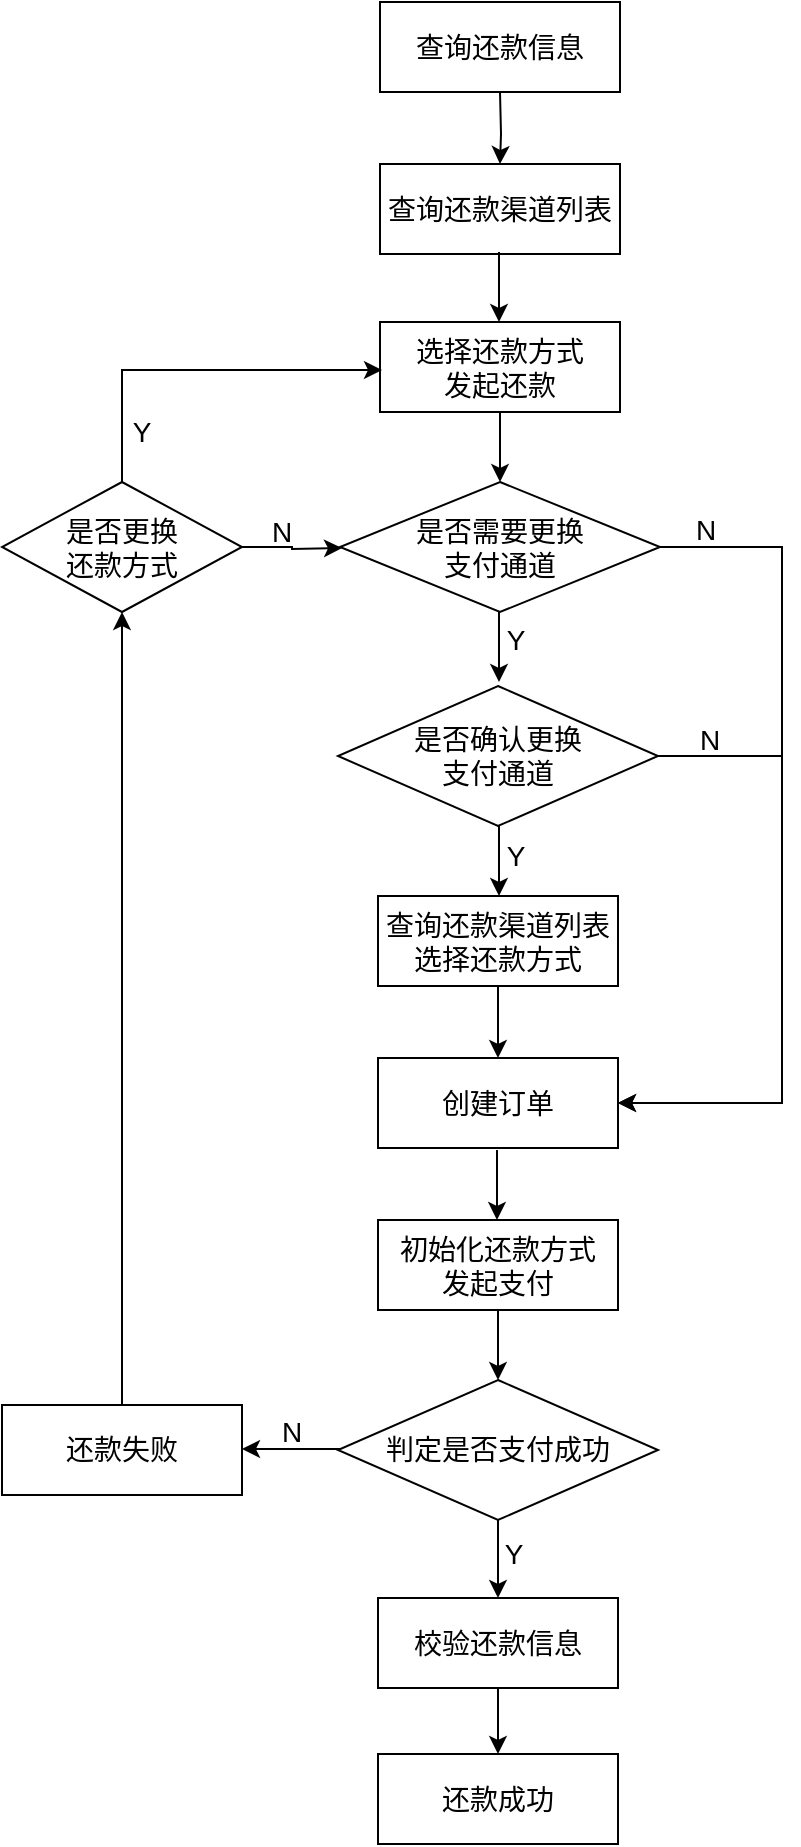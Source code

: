 <mxfile version="14.4.3" type="github"><diagram id="vwF_ieOKnhvPEa65OvTE" name="Page-1"><mxGraphModel dx="1550" dy="779" grid="1" gridSize="10" guides="1" tooltips="1" connect="1" arrows="1" fold="1" page="1" pageScale="1" pageWidth="827" pageHeight="1169" background="none" math="0" shadow="0"><root><mxCell id="0"/><mxCell id="1" parent="0"/><mxCell id="lR9WPb_dqW-pH6ExbtFu-99" value="" style="group" vertex="1" connectable="0" parent="1"><mxGeometry x="150" y="66" width="390" height="921" as="geometry"/></mxCell><mxCell id="lR9WPb_dqW-pH6ExbtFu-62" value="" style="edgeStyle=orthogonalEdgeStyle;rounded=0;orthogonalLoop=1;jettySize=auto;html=1;fontSize=14;" edge="1" parent="lR9WPb_dqW-pH6ExbtFu-99" target="lR9WPb_dqW-pH6ExbtFu-63"><mxGeometry relative="1" as="geometry"><mxPoint x="249" y="45" as="sourcePoint"/></mxGeometry></mxCell><mxCell id="lR9WPb_dqW-pH6ExbtFu-63" value="查询还款渠道列表" style="rounded=0;whiteSpace=wrap;html=1;fontSize=14;" vertex="1" parent="lR9WPb_dqW-pH6ExbtFu-99"><mxGeometry x="189" y="81" width="120" height="45" as="geometry"/></mxCell><mxCell id="lR9WPb_dqW-pH6ExbtFu-64" value="选择还款方式&lt;br&gt;发起还款" style="rounded=0;whiteSpace=wrap;html=1;fontSize=14;" vertex="1" parent="lR9WPb_dqW-pH6ExbtFu-99"><mxGeometry x="189" y="160" width="120" height="45" as="geometry"/></mxCell><mxCell id="lR9WPb_dqW-pH6ExbtFu-65" value="" style="edgeStyle=orthogonalEdgeStyle;rounded=0;orthogonalLoop=1;jettySize=auto;html=1;fontSize=14;" edge="1" parent="lR9WPb_dqW-pH6ExbtFu-99"><mxGeometry relative="1" as="geometry"><mxPoint x="248.5" y="125" as="sourcePoint"/><mxPoint x="248.5" y="160" as="targetPoint"/></mxGeometry></mxCell><mxCell id="lR9WPb_dqW-pH6ExbtFu-66" value="&lt;span&gt;是否需要更换&lt;br&gt;支付通道&lt;/span&gt;" style="rhombus;whiteSpace=wrap;html=1;fontSize=14;" vertex="1" parent="lR9WPb_dqW-pH6ExbtFu-99"><mxGeometry x="169" y="240" width="160" height="65" as="geometry"/></mxCell><mxCell id="lR9WPb_dqW-pH6ExbtFu-67" value="" style="edgeStyle=orthogonalEdgeStyle;rounded=0;orthogonalLoop=1;jettySize=auto;html=1;fontSize=14;entryX=0.5;entryY=0;entryDx=0;entryDy=0;" edge="1" parent="lR9WPb_dqW-pH6ExbtFu-99" source="lR9WPb_dqW-pH6ExbtFu-64" target="lR9WPb_dqW-pH6ExbtFu-66"><mxGeometry relative="1" as="geometry"/></mxCell><mxCell id="lR9WPb_dqW-pH6ExbtFu-68" value="创建订单" style="whiteSpace=wrap;html=1;fontSize=14;" vertex="1" parent="lR9WPb_dqW-pH6ExbtFu-99"><mxGeometry x="188" y="528" width="120" height="45" as="geometry"/></mxCell><mxCell id="lR9WPb_dqW-pH6ExbtFu-69" value="" style="edgeStyle=orthogonalEdgeStyle;rounded=0;orthogonalLoop=1;jettySize=auto;html=1;exitX=1;exitY=0.5;exitDx=0;exitDy=0;entryX=1;entryY=0.5;entryDx=0;entryDy=0;" edge="1" parent="lR9WPb_dqW-pH6ExbtFu-99" source="lR9WPb_dqW-pH6ExbtFu-66" target="lR9WPb_dqW-pH6ExbtFu-68"><mxGeometry relative="1" as="geometry"><mxPoint x="160" y="440" as="targetPoint"/><Array as="points"><mxPoint x="390" y="273"/><mxPoint x="390" y="551"/></Array></mxGeometry></mxCell><mxCell id="lR9WPb_dqW-pH6ExbtFu-70" value="" style="edgeStyle=orthogonalEdgeStyle;rounded=0;orthogonalLoop=1;jettySize=auto;html=1;fontSize=14;" edge="1" parent="lR9WPb_dqW-pH6ExbtFu-99"><mxGeometry relative="1" as="geometry"><mxPoint x="248.5" y="305" as="sourcePoint"/><mxPoint x="248.5" y="340" as="targetPoint"/></mxGeometry></mxCell><mxCell id="lR9WPb_dqW-pH6ExbtFu-71" value="初始化还款方式&lt;br&gt;发起支付" style="whiteSpace=wrap;html=1;fontSize=14;" vertex="1" parent="lR9WPb_dqW-pH6ExbtFu-99"><mxGeometry x="188" y="609" width="120" height="45" as="geometry"/></mxCell><mxCell id="lR9WPb_dqW-pH6ExbtFu-72" value="" style="edgeStyle=orthogonalEdgeStyle;rounded=0;orthogonalLoop=1;jettySize=auto;html=1;fontSize=14;" edge="1" parent="lR9WPb_dqW-pH6ExbtFu-99"><mxGeometry relative="1" as="geometry"><mxPoint x="247.5" y="574" as="sourcePoint"/><mxPoint x="247.5" y="609" as="targetPoint"/></mxGeometry></mxCell><mxCell id="lR9WPb_dqW-pH6ExbtFu-73" value="" style="edgeStyle=orthogonalEdgeStyle;rounded=0;orthogonalLoop=1;jettySize=auto;html=1;entryX=1;entryY=0.5;entryDx=0;entryDy=0;" edge="1" parent="lR9WPb_dqW-pH6ExbtFu-99" source="lR9WPb_dqW-pH6ExbtFu-74" target="lR9WPb_dqW-pH6ExbtFu-68"><mxGeometry relative="1" as="geometry"><mxPoint x="298" y="347" as="targetPoint"/><Array as="points"><mxPoint x="390" y="377"/><mxPoint x="390" y="551"/></Array></mxGeometry></mxCell><mxCell id="lR9WPb_dqW-pH6ExbtFu-74" value="&lt;span&gt;是否确认更换&lt;br&gt;支付通道&lt;/span&gt;" style="rhombus;whiteSpace=wrap;html=1;fontSize=14;" vertex="1" parent="lR9WPb_dqW-pH6ExbtFu-99"><mxGeometry x="168" y="342" width="160" height="70" as="geometry"/></mxCell><mxCell id="lR9WPb_dqW-pH6ExbtFu-75" value="" style="edgeStyle=orthogonalEdgeStyle;rounded=0;orthogonalLoop=1;jettySize=auto;html=1;entryX=0.5;entryY=0;entryDx=0;entryDy=0;" edge="1" parent="lR9WPb_dqW-pH6ExbtFu-99" target="lR9WPb_dqW-pH6ExbtFu-68"><mxGeometry relative="1" as="geometry"><mxPoint x="248" y="490" as="sourcePoint"/><mxPoint x="286" y="445" as="targetPoint"/></mxGeometry></mxCell><mxCell id="lR9WPb_dqW-pH6ExbtFu-76" value="&lt;span&gt;查询还款渠道列表&lt;br&gt;&lt;/span&gt;选择还款方式&lt;span&gt;&lt;br&gt;&lt;/span&gt;" style="whiteSpace=wrap;html=1;fontSize=14;" vertex="1" parent="lR9WPb_dqW-pH6ExbtFu-99"><mxGeometry x="188" y="447" width="120" height="45" as="geometry"/></mxCell><mxCell id="lR9WPb_dqW-pH6ExbtFu-77" value="N" style="text;html=1;strokeColor=none;fillColor=none;align=center;verticalAlign=middle;whiteSpace=wrap;rounded=0;fontSize=14;" vertex="1" parent="lR9WPb_dqW-pH6ExbtFu-99"><mxGeometry x="334" y="359" width="40" height="20" as="geometry"/></mxCell><mxCell id="lR9WPb_dqW-pH6ExbtFu-78" value="Y" style="text;html=1;strokeColor=none;fillColor=none;align=center;verticalAlign=middle;whiteSpace=wrap;rounded=0;fontSize=14;" vertex="1" parent="lR9WPb_dqW-pH6ExbtFu-99"><mxGeometry x="237" y="309" width="40" height="20" as="geometry"/></mxCell><mxCell id="lR9WPb_dqW-pH6ExbtFu-79" value="Y" style="text;html=1;strokeColor=none;fillColor=none;align=center;verticalAlign=middle;whiteSpace=wrap;rounded=0;fontSize=14;" vertex="1" parent="lR9WPb_dqW-pH6ExbtFu-99"><mxGeometry x="237" y="417" width="40" height="20" as="geometry"/></mxCell><mxCell id="lR9WPb_dqW-pH6ExbtFu-80" value="N" style="text;html=1;strokeColor=none;fillColor=none;align=center;verticalAlign=middle;whiteSpace=wrap;rounded=0;fontSize=14;" vertex="1" parent="lR9WPb_dqW-pH6ExbtFu-99"><mxGeometry x="332" y="254" width="40" height="20" as="geometry"/></mxCell><mxCell id="lR9WPb_dqW-pH6ExbtFu-81" value="" style="edgeStyle=orthogonalEdgeStyle;rounded=0;orthogonalLoop=1;jettySize=auto;html=1;fontSize=14;" edge="1" parent="lR9WPb_dqW-pH6ExbtFu-99" source="lR9WPb_dqW-pH6ExbtFu-82"><mxGeometry relative="1" as="geometry"><mxPoint x="120" y="723.5" as="targetPoint"/></mxGeometry></mxCell><mxCell id="lR9WPb_dqW-pH6ExbtFu-82" value="判定是否支付成功" style="rhombus;whiteSpace=wrap;html=1;fontSize=14;" vertex="1" parent="lR9WPb_dqW-pH6ExbtFu-99"><mxGeometry x="168" y="689" width="160" height="70" as="geometry"/></mxCell><mxCell id="lR9WPb_dqW-pH6ExbtFu-83" value="" style="edgeStyle=orthogonalEdgeStyle;rounded=0;orthogonalLoop=1;jettySize=auto;html=1;fontSize=14;" edge="1" parent="lR9WPb_dqW-pH6ExbtFu-99" source="lR9WPb_dqW-pH6ExbtFu-71" target="lR9WPb_dqW-pH6ExbtFu-82"><mxGeometry relative="1" as="geometry"/></mxCell><mxCell id="lR9WPb_dqW-pH6ExbtFu-84" value="查询还款信息" style="rounded=0;whiteSpace=wrap;html=1;fontSize=14;" vertex="1" parent="lR9WPb_dqW-pH6ExbtFu-99"><mxGeometry x="189" width="120" height="45" as="geometry"/></mxCell><mxCell id="lR9WPb_dqW-pH6ExbtFu-85" value="校验还款信息" style="whiteSpace=wrap;html=1;fontSize=14;" vertex="1" parent="lR9WPb_dqW-pH6ExbtFu-99"><mxGeometry x="188" y="798" width="120" height="45" as="geometry"/></mxCell><mxCell id="lR9WPb_dqW-pH6ExbtFu-86" value="" style="edgeStyle=orthogonalEdgeStyle;rounded=0;orthogonalLoop=1;jettySize=auto;html=1;fontSize=14;" edge="1" parent="lR9WPb_dqW-pH6ExbtFu-99" source="lR9WPb_dqW-pH6ExbtFu-82" target="lR9WPb_dqW-pH6ExbtFu-85"><mxGeometry relative="1" as="geometry"/></mxCell><mxCell id="lR9WPb_dqW-pH6ExbtFu-87" value="Y" style="text;html=1;strokeColor=none;fillColor=none;align=center;verticalAlign=middle;whiteSpace=wrap;rounded=0;fontSize=14;" vertex="1" parent="lR9WPb_dqW-pH6ExbtFu-99"><mxGeometry x="236" y="766" width="40" height="20" as="geometry"/></mxCell><mxCell id="lR9WPb_dqW-pH6ExbtFu-88" value="还款成功" style="whiteSpace=wrap;html=1;fontSize=14;" vertex="1" parent="lR9WPb_dqW-pH6ExbtFu-99"><mxGeometry x="188" y="876" width="120" height="45" as="geometry"/></mxCell><mxCell id="lR9WPb_dqW-pH6ExbtFu-89" value="" style="edgeStyle=orthogonalEdgeStyle;rounded=0;orthogonalLoop=1;jettySize=auto;html=1;fontSize=14;" edge="1" parent="lR9WPb_dqW-pH6ExbtFu-99" source="lR9WPb_dqW-pH6ExbtFu-85" target="lR9WPb_dqW-pH6ExbtFu-88"><mxGeometry relative="1" as="geometry"/></mxCell><mxCell id="lR9WPb_dqW-pH6ExbtFu-90" value="N" style="text;html=1;strokeColor=none;fillColor=none;align=center;verticalAlign=middle;whiteSpace=wrap;rounded=0;fontSize=14;" vertex="1" parent="lR9WPb_dqW-pH6ExbtFu-99"><mxGeometry x="125" y="705" width="40" height="20" as="geometry"/></mxCell><mxCell id="lR9WPb_dqW-pH6ExbtFu-92" value="&lt;span&gt;还款失败&lt;/span&gt;" style="whiteSpace=wrap;html=1;fontSize=14;" vertex="1" parent="lR9WPb_dqW-pH6ExbtFu-99"><mxGeometry y="701.5" width="120" height="45" as="geometry"/></mxCell><mxCell id="lR9WPb_dqW-pH6ExbtFu-93" value="" style="edgeStyle=orthogonalEdgeStyle;rounded=0;orthogonalLoop=1;jettySize=auto;html=1;fontSize=14;entryX=0.5;entryY=0;entryDx=0;entryDy=0;" edge="1" parent="lR9WPb_dqW-pH6ExbtFu-99"><mxGeometry relative="1" as="geometry"><mxPoint x="248.5" y="412" as="sourcePoint"/><mxPoint x="248.5" y="447" as="targetPoint"/></mxGeometry></mxCell><mxCell id="lR9WPb_dqW-pH6ExbtFu-94" value="" style="edgeStyle=orthogonalEdgeStyle;rounded=0;orthogonalLoop=1;jettySize=auto;html=1;" edge="1" parent="lR9WPb_dqW-pH6ExbtFu-99" source="lR9WPb_dqW-pH6ExbtFu-96"><mxGeometry relative="1" as="geometry"><mxPoint x="170" y="273" as="targetPoint"/></mxGeometry></mxCell><mxCell id="lR9WPb_dqW-pH6ExbtFu-95" value="" style="edgeStyle=orthogonalEdgeStyle;rounded=0;orthogonalLoop=1;jettySize=auto;html=1;" edge="1" parent="lR9WPb_dqW-pH6ExbtFu-99" source="lR9WPb_dqW-pH6ExbtFu-96"><mxGeometry relative="1" as="geometry"><mxPoint x="190" y="184" as="targetPoint"/><Array as="points"><mxPoint x="60" y="184"/></Array></mxGeometry></mxCell><mxCell id="lR9WPb_dqW-pH6ExbtFu-96" value="是否更换&lt;br&gt;还款方式" style="rhombus;whiteSpace=wrap;html=1;fontSize=14;" vertex="1" parent="lR9WPb_dqW-pH6ExbtFu-99"><mxGeometry y="240" width="120" height="65" as="geometry"/></mxCell><mxCell id="lR9WPb_dqW-pH6ExbtFu-91" value="" style="edgeStyle=orthogonalEdgeStyle;rounded=0;orthogonalLoop=1;jettySize=auto;html=1;" edge="1" parent="lR9WPb_dqW-pH6ExbtFu-99" source="lR9WPb_dqW-pH6ExbtFu-92" target="lR9WPb_dqW-pH6ExbtFu-96"><mxGeometry relative="1" as="geometry"/></mxCell><mxCell id="lR9WPb_dqW-pH6ExbtFu-97" value="N" style="text;html=1;strokeColor=none;fillColor=none;align=center;verticalAlign=middle;whiteSpace=wrap;rounded=0;fontSize=14;" vertex="1" parent="lR9WPb_dqW-pH6ExbtFu-99"><mxGeometry x="120" y="255" width="40" height="20" as="geometry"/></mxCell><mxCell id="lR9WPb_dqW-pH6ExbtFu-98" value="Y" style="text;html=1;strokeColor=none;fillColor=none;align=center;verticalAlign=middle;whiteSpace=wrap;rounded=0;fontSize=14;" vertex="1" parent="lR9WPb_dqW-pH6ExbtFu-99"><mxGeometry x="50" y="205" width="40" height="20" as="geometry"/></mxCell></root></mxGraphModel></diagram></mxfile>